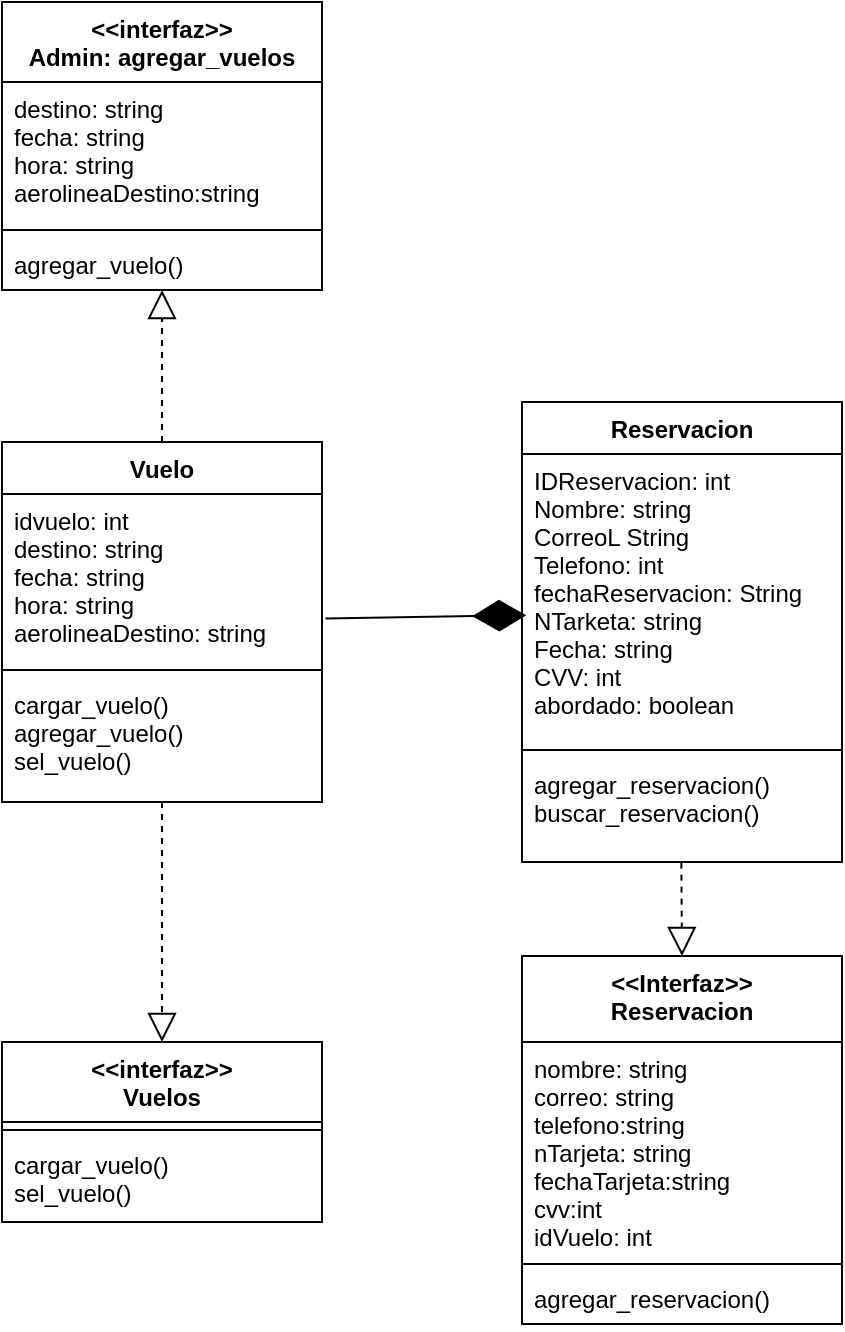 <mxfile version="17.4.6" type="device"><diagram id="C5RBs43oDa-KdzZeNtuy" name="Page-1"><mxGraphModel dx="385" dy="698" grid="1" gridSize="10" guides="1" tooltips="1" connect="1" arrows="1" fold="1" page="1" pageScale="1" pageWidth="827" pageHeight="1169" math="0" shadow="0"><root><mxCell id="WIyWlLk6GJQsqaUBKTNV-0"/><mxCell id="WIyWlLk6GJQsqaUBKTNV-1" parent="WIyWlLk6GJQsqaUBKTNV-0"/><mxCell id="eHGg0YW8UJCYn_FeGL7G-0" value="Reservacion" style="swimlane;fontStyle=1;align=center;verticalAlign=top;childLayout=stackLayout;horizontal=1;startSize=26;horizontalStack=0;resizeParent=1;resizeParentMax=0;resizeLast=0;collapsible=1;marginBottom=0;" parent="WIyWlLk6GJQsqaUBKTNV-1" vertex="1"><mxGeometry x="350" y="220" width="160" height="230" as="geometry"/></mxCell><mxCell id="eHGg0YW8UJCYn_FeGL7G-1" value="IDReservacion: int&#10;Nombre: string&#10;CorreoL String&#10;Telefono: int &#10;fechaReservacion: String&#10;NTarketa: string&#10;Fecha: string&#10;CVV: int&#10;abordado: boolean" style="text;strokeColor=none;fillColor=none;align=left;verticalAlign=top;spacingLeft=4;spacingRight=4;overflow=hidden;rotatable=0;points=[[0,0.5],[1,0.5]];portConstraint=eastwest;" parent="eHGg0YW8UJCYn_FeGL7G-0" vertex="1"><mxGeometry y="26" width="160" height="144" as="geometry"/></mxCell><mxCell id="eHGg0YW8UJCYn_FeGL7G-2" value="" style="line;strokeWidth=1;fillColor=none;align=left;verticalAlign=middle;spacingTop=-1;spacingLeft=3;spacingRight=3;rotatable=0;labelPosition=right;points=[];portConstraint=eastwest;" parent="eHGg0YW8UJCYn_FeGL7G-0" vertex="1"><mxGeometry y="170" width="160" height="8" as="geometry"/></mxCell><mxCell id="eHGg0YW8UJCYn_FeGL7G-3" value="agregar_reservacion()&#10;buscar_reservacion()" style="text;strokeColor=none;fillColor=none;align=left;verticalAlign=top;spacingLeft=4;spacingRight=4;overflow=hidden;rotatable=0;points=[[0,0.5],[1,0.5]];portConstraint=eastwest;" parent="eHGg0YW8UJCYn_FeGL7G-0" vertex="1"><mxGeometry y="178" width="160" height="52" as="geometry"/></mxCell><mxCell id="eHGg0YW8UJCYn_FeGL7G-4" value="Vuelo" style="swimlane;fontStyle=1;align=center;verticalAlign=top;childLayout=stackLayout;horizontal=1;startSize=26;horizontalStack=0;resizeParent=1;resizeParentMax=0;resizeLast=0;collapsible=1;marginBottom=0;" parent="WIyWlLk6GJQsqaUBKTNV-1" vertex="1"><mxGeometry x="90" y="240" width="160" height="180" as="geometry"/></mxCell><mxCell id="eHGg0YW8UJCYn_FeGL7G-5" value="idvuelo: int&#10;destino: string&#10;fecha: string&#10;hora: string&#10;aerolineaDestino: string&#10;" style="text;strokeColor=none;fillColor=none;align=left;verticalAlign=top;spacingLeft=4;spacingRight=4;overflow=hidden;rotatable=0;points=[[0,0.5],[1,0.5]];portConstraint=eastwest;" parent="eHGg0YW8UJCYn_FeGL7G-4" vertex="1"><mxGeometry y="26" width="160" height="84" as="geometry"/></mxCell><mxCell id="eHGg0YW8UJCYn_FeGL7G-6" value="" style="line;strokeWidth=1;fillColor=none;align=left;verticalAlign=middle;spacingTop=-1;spacingLeft=3;spacingRight=3;rotatable=0;labelPosition=right;points=[];portConstraint=eastwest;" parent="eHGg0YW8UJCYn_FeGL7G-4" vertex="1"><mxGeometry y="110" width="160" height="8" as="geometry"/></mxCell><mxCell id="eHGg0YW8UJCYn_FeGL7G-7" value="cargar_vuelo()&#10;agregar_vuelo()&#10;sel_vuelo()" style="text;strokeColor=none;fillColor=none;align=left;verticalAlign=top;spacingLeft=4;spacingRight=4;overflow=hidden;rotatable=0;points=[[0,0.5],[1,0.5]];portConstraint=eastwest;" parent="eHGg0YW8UJCYn_FeGL7G-4" vertex="1"><mxGeometry y="118" width="160" height="62" as="geometry"/></mxCell><mxCell id="eHGg0YW8UJCYn_FeGL7G-8" value="&lt;&lt;interfaz&gt;&gt;&#10;Vuelos" style="swimlane;fontStyle=1;align=center;verticalAlign=top;childLayout=stackLayout;horizontal=1;startSize=40;horizontalStack=0;resizeParent=1;resizeParentMax=0;resizeLast=0;collapsible=1;marginBottom=0;" parent="WIyWlLk6GJQsqaUBKTNV-1" vertex="1"><mxGeometry x="90" y="540" width="160" height="90" as="geometry"/></mxCell><mxCell id="eHGg0YW8UJCYn_FeGL7G-10" value="" style="line;strokeWidth=1;fillColor=none;align=left;verticalAlign=middle;spacingTop=-1;spacingLeft=3;spacingRight=3;rotatable=0;labelPosition=right;points=[];portConstraint=eastwest;" parent="eHGg0YW8UJCYn_FeGL7G-8" vertex="1"><mxGeometry y="40" width="160" height="8" as="geometry"/></mxCell><mxCell id="eHGg0YW8UJCYn_FeGL7G-11" value="cargar_vuelo()&#10;sel_vuelo()" style="text;strokeColor=none;fillColor=none;align=left;verticalAlign=top;spacingLeft=4;spacingRight=4;overflow=hidden;rotatable=0;points=[[0,0.5],[1,0.5]];portConstraint=eastwest;" parent="eHGg0YW8UJCYn_FeGL7G-8" vertex="1"><mxGeometry y="48" width="160" height="42" as="geometry"/></mxCell><mxCell id="eHGg0YW8UJCYn_FeGL7G-15" value="" style="endArrow=block;dashed=1;endFill=0;endSize=12;html=1;rounded=0;" parent="WIyWlLk6GJQsqaUBKTNV-1" target="eHGg0YW8UJCYn_FeGL7G-8" edge="1"><mxGeometry width="160" relative="1" as="geometry"><mxPoint x="170" y="420" as="sourcePoint"/><mxPoint x="310" y="410" as="targetPoint"/></mxGeometry></mxCell><mxCell id="eHGg0YW8UJCYn_FeGL7G-16" value="" style="endArrow=diamondThin;endFill=1;endSize=24;html=1;rounded=0;exitX=1.011;exitY=0.741;exitDx=0;exitDy=0;exitPerimeter=0;entryX=0.013;entryY=0.56;entryDx=0;entryDy=0;entryPerimeter=0;" parent="WIyWlLk6GJQsqaUBKTNV-1" source="eHGg0YW8UJCYn_FeGL7G-5" target="eHGg0YW8UJCYn_FeGL7G-1" edge="1"><mxGeometry width="160" relative="1" as="geometry"><mxPoint x="100" y="400" as="sourcePoint"/><mxPoint x="260" y="400" as="targetPoint"/></mxGeometry></mxCell><mxCell id="eHGg0YW8UJCYn_FeGL7G-17" value="&lt;&lt;Interfaz&gt;&gt;&#10;Reservacion&#10;" style="swimlane;fontStyle=1;align=center;verticalAlign=top;childLayout=stackLayout;horizontal=1;startSize=43;horizontalStack=0;resizeParent=1;resizeParentMax=0;resizeLast=0;collapsible=1;marginBottom=0;" parent="WIyWlLk6GJQsqaUBKTNV-1" vertex="1"><mxGeometry x="350" y="497" width="160" height="184" as="geometry"/></mxCell><mxCell id="eHGg0YW8UJCYn_FeGL7G-18" value="nombre: string&#10;correo: string&#10;telefono:string&#10;nTarjeta: string&#10;fechaTarjeta:string&#10;cvv:int&#10;idVuelo: int&#10;" style="text;strokeColor=none;fillColor=none;align=left;verticalAlign=top;spacingLeft=4;spacingRight=4;overflow=hidden;rotatable=0;points=[[0,0.5],[1,0.5]];portConstraint=eastwest;" parent="eHGg0YW8UJCYn_FeGL7G-17" vertex="1"><mxGeometry y="43" width="160" height="107" as="geometry"/></mxCell><mxCell id="eHGg0YW8UJCYn_FeGL7G-19" value="" style="line;strokeWidth=1;fillColor=none;align=left;verticalAlign=middle;spacingTop=-1;spacingLeft=3;spacingRight=3;rotatable=0;labelPosition=right;points=[];portConstraint=eastwest;" parent="eHGg0YW8UJCYn_FeGL7G-17" vertex="1"><mxGeometry y="150" width="160" height="8" as="geometry"/></mxCell><mxCell id="eHGg0YW8UJCYn_FeGL7G-20" value="agregar_reservacion()" style="text;strokeColor=none;fillColor=none;align=left;verticalAlign=top;spacingLeft=4;spacingRight=4;overflow=hidden;rotatable=0;points=[[0,0.5],[1,0.5]];portConstraint=eastwest;" parent="eHGg0YW8UJCYn_FeGL7G-17" vertex="1"><mxGeometry y="158" width="160" height="26" as="geometry"/></mxCell><mxCell id="eHGg0YW8UJCYn_FeGL7G-21" value="" style="endArrow=block;dashed=1;endFill=0;endSize=12;html=1;rounded=0;exitX=0.498;exitY=1.006;exitDx=0;exitDy=0;exitPerimeter=0;entryX=0.5;entryY=0;entryDx=0;entryDy=0;" parent="WIyWlLk6GJQsqaUBKTNV-1" source="eHGg0YW8UJCYn_FeGL7G-3" target="eHGg0YW8UJCYn_FeGL7G-17" edge="1"><mxGeometry width="160" relative="1" as="geometry"><mxPoint x="180" y="400" as="sourcePoint"/><mxPoint x="340" y="400" as="targetPoint"/></mxGeometry></mxCell><mxCell id="EItzydVbVjuM9gbMGzPc-0" value="" style="endArrow=block;dashed=1;endFill=0;endSize=12;html=1;rounded=0;exitX=0.5;exitY=0;exitDx=0;exitDy=0;" parent="WIyWlLk6GJQsqaUBKTNV-1" source="eHGg0YW8UJCYn_FeGL7G-4" target="EItzydVbVjuM9gbMGzPc-1" edge="1"><mxGeometry width="160" relative="1" as="geometry"><mxPoint x="140" y="360" as="sourcePoint"/><mxPoint x="300" y="360" as="targetPoint"/></mxGeometry></mxCell><mxCell id="EItzydVbVjuM9gbMGzPc-1" value="&lt;&lt;interfaz&gt;&gt;&#10;Admin: agregar_vuelos" style="swimlane;fontStyle=1;align=center;verticalAlign=top;childLayout=stackLayout;horizontal=1;startSize=40;horizontalStack=0;resizeParent=1;resizeParentMax=0;resizeLast=0;collapsible=1;marginBottom=0;" parent="WIyWlLk6GJQsqaUBKTNV-1" vertex="1"><mxGeometry x="90" y="20.0" width="160" height="144" as="geometry"/></mxCell><mxCell id="EItzydVbVjuM9gbMGzPc-2" value="destino: string&#10;fecha: string&#10;hora: string&#10;aerolineaDestino:string" style="text;strokeColor=none;fillColor=none;align=left;verticalAlign=top;spacingLeft=4;spacingRight=4;overflow=hidden;rotatable=0;points=[[0,0.5],[1,0.5]];portConstraint=eastwest;" parent="EItzydVbVjuM9gbMGzPc-1" vertex="1"><mxGeometry y="40" width="160" height="70" as="geometry"/></mxCell><mxCell id="EItzydVbVjuM9gbMGzPc-3" value="" style="line;strokeWidth=1;fillColor=none;align=left;verticalAlign=middle;spacingTop=-1;spacingLeft=3;spacingRight=3;rotatable=0;labelPosition=right;points=[];portConstraint=eastwest;" parent="EItzydVbVjuM9gbMGzPc-1" vertex="1"><mxGeometry y="110" width="160" height="8" as="geometry"/></mxCell><mxCell id="EItzydVbVjuM9gbMGzPc-4" value="agregar_vuelo()" style="text;strokeColor=none;fillColor=none;align=left;verticalAlign=top;spacingLeft=4;spacingRight=4;overflow=hidden;rotatable=0;points=[[0,0.5],[1,0.5]];portConstraint=eastwest;" parent="EItzydVbVjuM9gbMGzPc-1" vertex="1"><mxGeometry y="118" width="160" height="26" as="geometry"/></mxCell></root></mxGraphModel></diagram></mxfile>